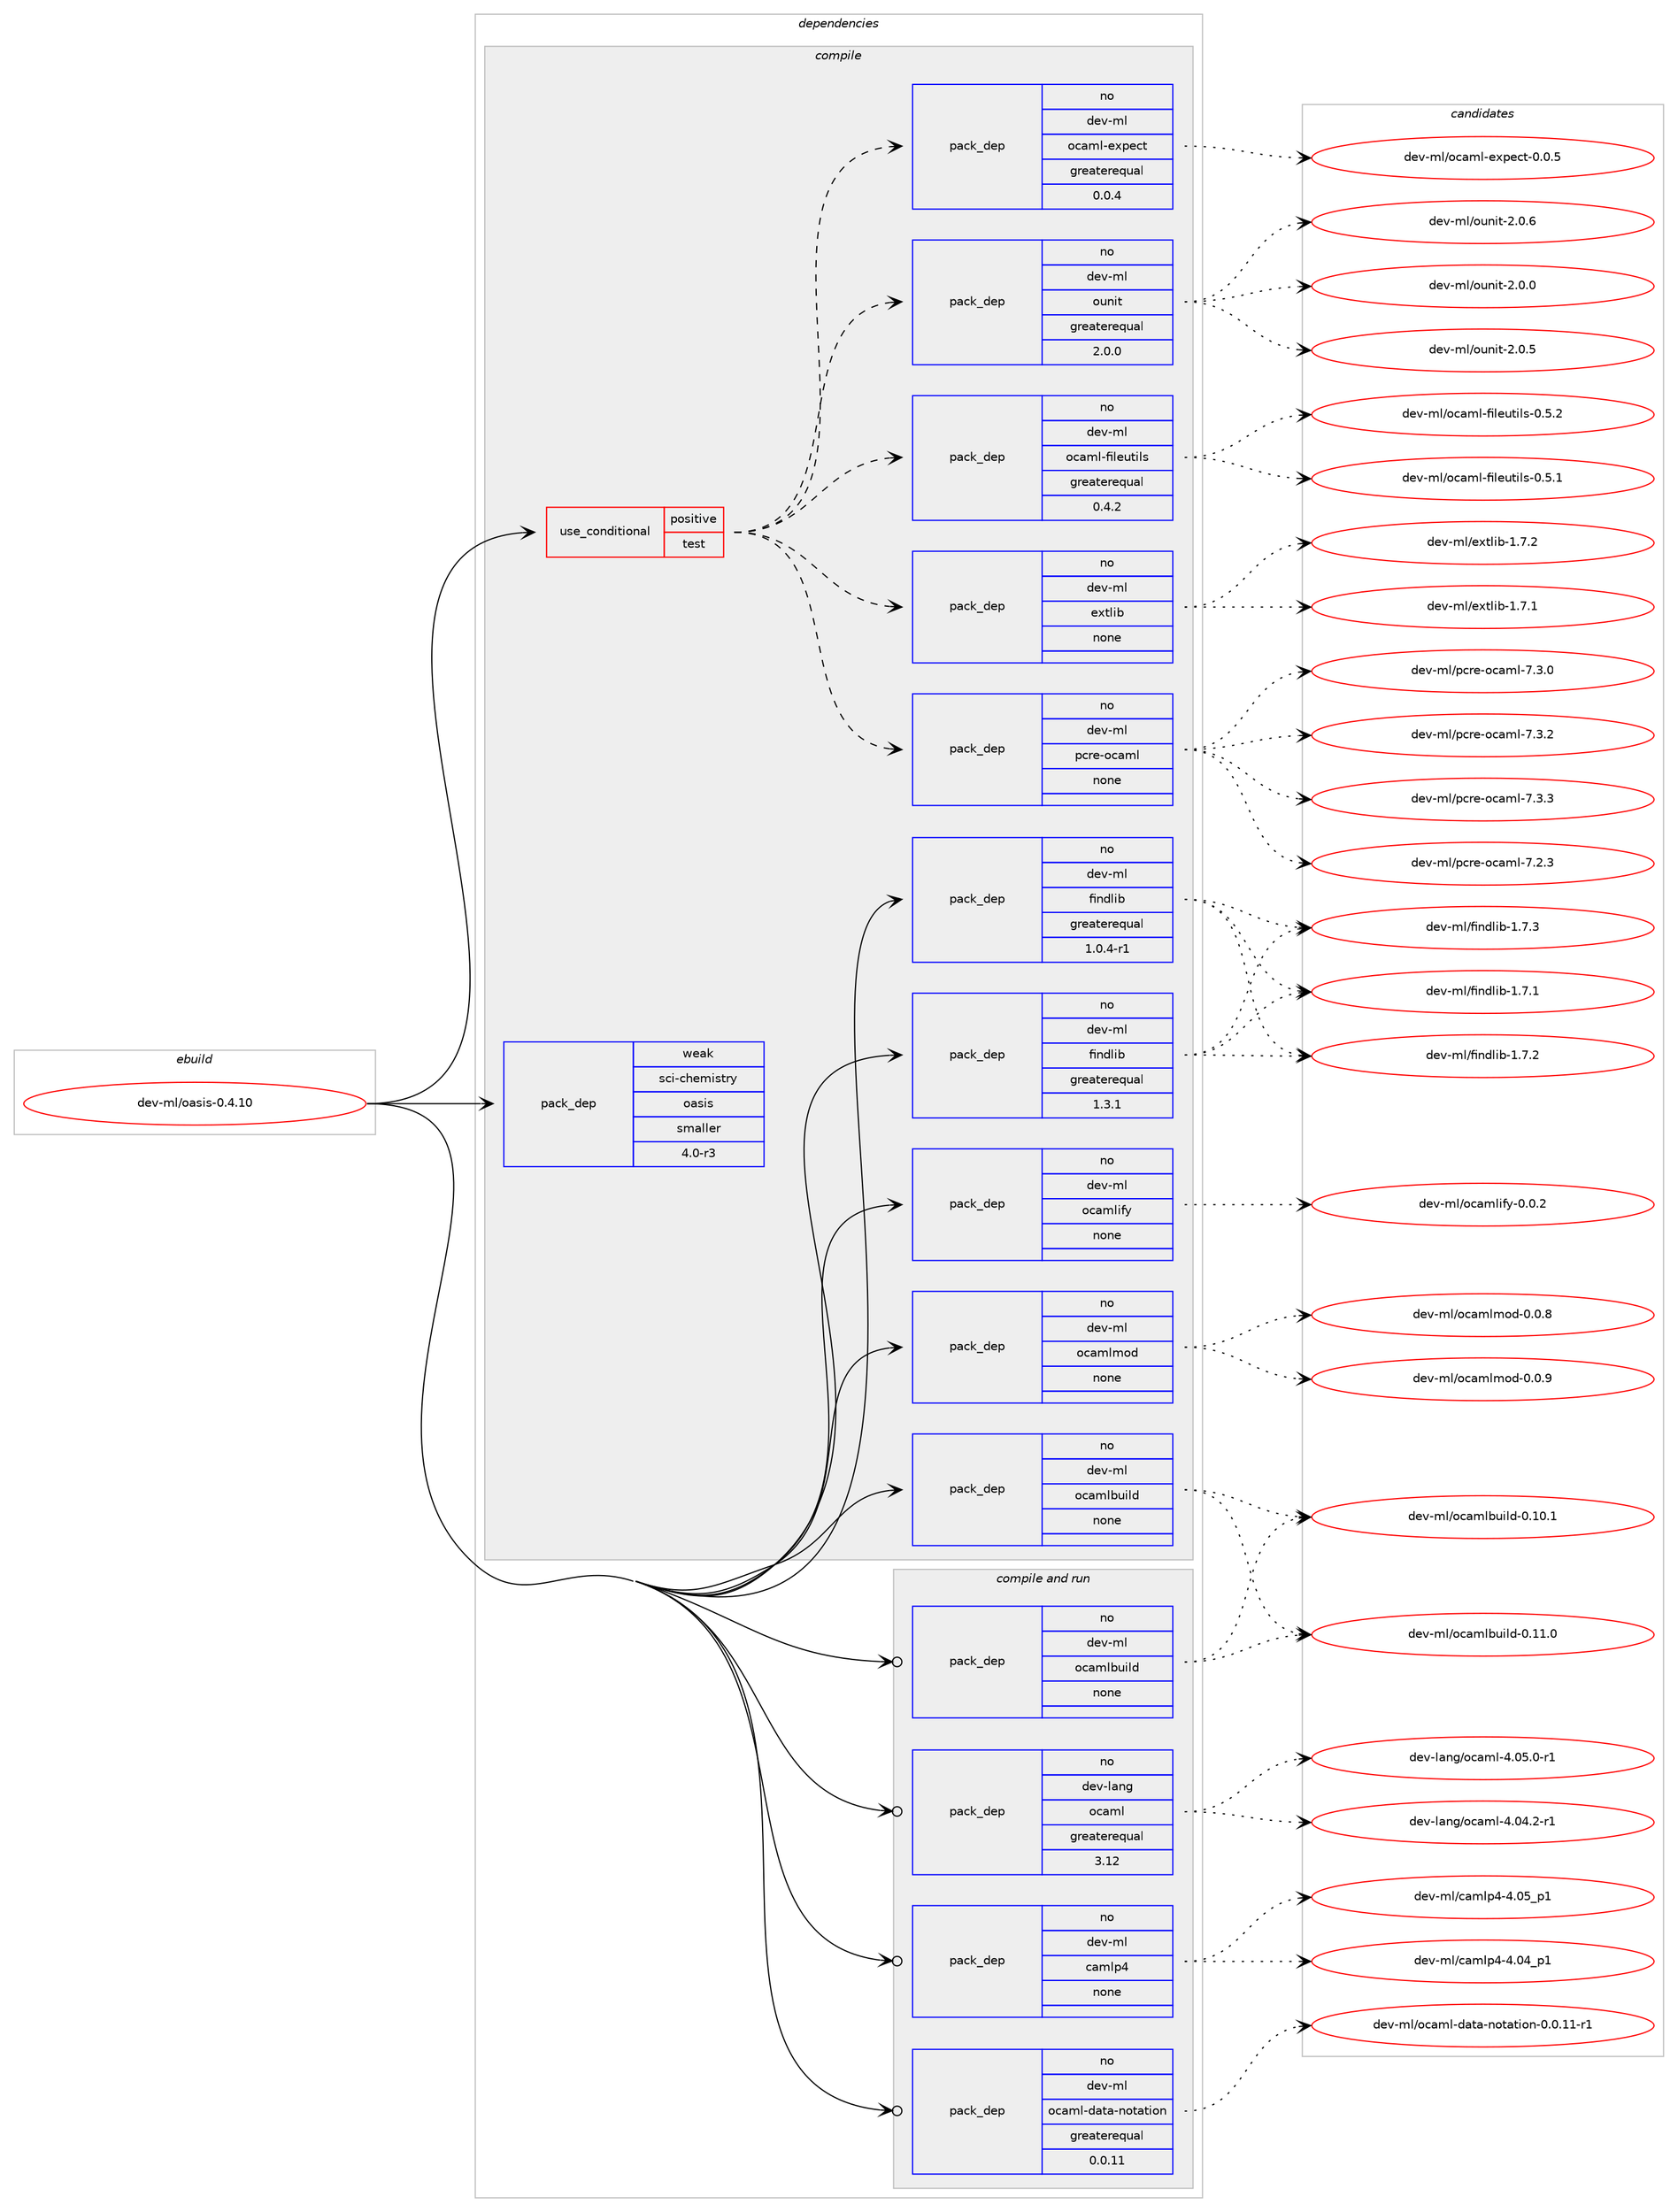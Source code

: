 digraph prolog {

# *************
# Graph options
# *************

newrank=true;
concentrate=true;
compound=true;
graph [rankdir=LR,fontname=Helvetica,fontsize=10,ranksep=1.5];#, ranksep=2.5, nodesep=0.2];
edge  [arrowhead=vee];
node  [fontname=Helvetica,fontsize=10];

# **********
# The ebuild
# **********

subgraph cluster_leftcol {
color=gray;
rank=same;
label=<<i>ebuild</i>>;
id [label="dev-ml/oasis-0.4.10", color=red, width=4, href="../dev-ml/oasis-0.4.10.svg"];
}

# ****************
# The dependencies
# ****************

subgraph cluster_midcol {
color=gray;
label=<<i>dependencies</i>>;
subgraph cluster_compile {
fillcolor="#eeeeee";
style=filled;
label=<<i>compile</i>>;
subgraph cond367542 {
dependency1375154 [label=<<TABLE BORDER="0" CELLBORDER="1" CELLSPACING="0" CELLPADDING="4"><TR><TD ROWSPAN="3" CELLPADDING="10">use_conditional</TD></TR><TR><TD>positive</TD></TR><TR><TD>test</TD></TR></TABLE>>, shape=none, color=red];
subgraph pack984576 {
dependency1375155 [label=<<TABLE BORDER="0" CELLBORDER="1" CELLSPACING="0" CELLPADDING="4" WIDTH="220"><TR><TD ROWSPAN="6" CELLPADDING="30">pack_dep</TD></TR><TR><TD WIDTH="110">no</TD></TR><TR><TD>dev-ml</TD></TR><TR><TD>ocaml-fileutils</TD></TR><TR><TD>greaterequal</TD></TR><TR><TD>0.4.2</TD></TR></TABLE>>, shape=none, color=blue];
}
dependency1375154:e -> dependency1375155:w [weight=20,style="dashed",arrowhead="vee"];
subgraph pack984577 {
dependency1375156 [label=<<TABLE BORDER="0" CELLBORDER="1" CELLSPACING="0" CELLPADDING="4" WIDTH="220"><TR><TD ROWSPAN="6" CELLPADDING="30">pack_dep</TD></TR><TR><TD WIDTH="110">no</TD></TR><TR><TD>dev-ml</TD></TR><TR><TD>ounit</TD></TR><TR><TD>greaterequal</TD></TR><TR><TD>2.0.0</TD></TR></TABLE>>, shape=none, color=blue];
}
dependency1375154:e -> dependency1375156:w [weight=20,style="dashed",arrowhead="vee"];
subgraph pack984578 {
dependency1375157 [label=<<TABLE BORDER="0" CELLBORDER="1" CELLSPACING="0" CELLPADDING="4" WIDTH="220"><TR><TD ROWSPAN="6" CELLPADDING="30">pack_dep</TD></TR><TR><TD WIDTH="110">no</TD></TR><TR><TD>dev-ml</TD></TR><TR><TD>ocaml-expect</TD></TR><TR><TD>greaterequal</TD></TR><TR><TD>0.0.4</TD></TR></TABLE>>, shape=none, color=blue];
}
dependency1375154:e -> dependency1375157:w [weight=20,style="dashed",arrowhead="vee"];
subgraph pack984579 {
dependency1375158 [label=<<TABLE BORDER="0" CELLBORDER="1" CELLSPACING="0" CELLPADDING="4" WIDTH="220"><TR><TD ROWSPAN="6" CELLPADDING="30">pack_dep</TD></TR><TR><TD WIDTH="110">no</TD></TR><TR><TD>dev-ml</TD></TR><TR><TD>pcre-ocaml</TD></TR><TR><TD>none</TD></TR><TR><TD></TD></TR></TABLE>>, shape=none, color=blue];
}
dependency1375154:e -> dependency1375158:w [weight=20,style="dashed",arrowhead="vee"];
subgraph pack984580 {
dependency1375159 [label=<<TABLE BORDER="0" CELLBORDER="1" CELLSPACING="0" CELLPADDING="4" WIDTH="220"><TR><TD ROWSPAN="6" CELLPADDING="30">pack_dep</TD></TR><TR><TD WIDTH="110">no</TD></TR><TR><TD>dev-ml</TD></TR><TR><TD>extlib</TD></TR><TR><TD>none</TD></TR><TR><TD></TD></TR></TABLE>>, shape=none, color=blue];
}
dependency1375154:e -> dependency1375159:w [weight=20,style="dashed",arrowhead="vee"];
}
id:e -> dependency1375154:w [weight=20,style="solid",arrowhead="vee"];
subgraph pack984581 {
dependency1375160 [label=<<TABLE BORDER="0" CELLBORDER="1" CELLSPACING="0" CELLPADDING="4" WIDTH="220"><TR><TD ROWSPAN="6" CELLPADDING="30">pack_dep</TD></TR><TR><TD WIDTH="110">no</TD></TR><TR><TD>dev-ml</TD></TR><TR><TD>findlib</TD></TR><TR><TD>greaterequal</TD></TR><TR><TD>1.0.4-r1</TD></TR></TABLE>>, shape=none, color=blue];
}
id:e -> dependency1375160:w [weight=20,style="solid",arrowhead="vee"];
subgraph pack984582 {
dependency1375161 [label=<<TABLE BORDER="0" CELLBORDER="1" CELLSPACING="0" CELLPADDING="4" WIDTH="220"><TR><TD ROWSPAN="6" CELLPADDING="30">pack_dep</TD></TR><TR><TD WIDTH="110">no</TD></TR><TR><TD>dev-ml</TD></TR><TR><TD>findlib</TD></TR><TR><TD>greaterequal</TD></TR><TR><TD>1.3.1</TD></TR></TABLE>>, shape=none, color=blue];
}
id:e -> dependency1375161:w [weight=20,style="solid",arrowhead="vee"];
subgraph pack984583 {
dependency1375162 [label=<<TABLE BORDER="0" CELLBORDER="1" CELLSPACING="0" CELLPADDING="4" WIDTH="220"><TR><TD ROWSPAN="6" CELLPADDING="30">pack_dep</TD></TR><TR><TD WIDTH="110">no</TD></TR><TR><TD>dev-ml</TD></TR><TR><TD>ocamlbuild</TD></TR><TR><TD>none</TD></TR><TR><TD></TD></TR></TABLE>>, shape=none, color=blue];
}
id:e -> dependency1375162:w [weight=20,style="solid",arrowhead="vee"];
subgraph pack984584 {
dependency1375163 [label=<<TABLE BORDER="0" CELLBORDER="1" CELLSPACING="0" CELLPADDING="4" WIDTH="220"><TR><TD ROWSPAN="6" CELLPADDING="30">pack_dep</TD></TR><TR><TD WIDTH="110">no</TD></TR><TR><TD>dev-ml</TD></TR><TR><TD>ocamlify</TD></TR><TR><TD>none</TD></TR><TR><TD></TD></TR></TABLE>>, shape=none, color=blue];
}
id:e -> dependency1375163:w [weight=20,style="solid",arrowhead="vee"];
subgraph pack984585 {
dependency1375164 [label=<<TABLE BORDER="0" CELLBORDER="1" CELLSPACING="0" CELLPADDING="4" WIDTH="220"><TR><TD ROWSPAN="6" CELLPADDING="30">pack_dep</TD></TR><TR><TD WIDTH="110">no</TD></TR><TR><TD>dev-ml</TD></TR><TR><TD>ocamlmod</TD></TR><TR><TD>none</TD></TR><TR><TD></TD></TR></TABLE>>, shape=none, color=blue];
}
id:e -> dependency1375164:w [weight=20,style="solid",arrowhead="vee"];
subgraph pack984586 {
dependency1375165 [label=<<TABLE BORDER="0" CELLBORDER="1" CELLSPACING="0" CELLPADDING="4" WIDTH="220"><TR><TD ROWSPAN="6" CELLPADDING="30">pack_dep</TD></TR><TR><TD WIDTH="110">weak</TD></TR><TR><TD>sci-chemistry</TD></TR><TR><TD>oasis</TD></TR><TR><TD>smaller</TD></TR><TR><TD>4.0-r3</TD></TR></TABLE>>, shape=none, color=blue];
}
id:e -> dependency1375165:w [weight=20,style="solid",arrowhead="vee"];
}
subgraph cluster_compileandrun {
fillcolor="#eeeeee";
style=filled;
label=<<i>compile and run</i>>;
subgraph pack984587 {
dependency1375166 [label=<<TABLE BORDER="0" CELLBORDER="1" CELLSPACING="0" CELLPADDING="4" WIDTH="220"><TR><TD ROWSPAN="6" CELLPADDING="30">pack_dep</TD></TR><TR><TD WIDTH="110">no</TD></TR><TR><TD>dev-lang</TD></TR><TR><TD>ocaml</TD></TR><TR><TD>greaterequal</TD></TR><TR><TD>3.12</TD></TR></TABLE>>, shape=none, color=blue];
}
id:e -> dependency1375166:w [weight=20,style="solid",arrowhead="odotvee"];
subgraph pack984588 {
dependency1375167 [label=<<TABLE BORDER="0" CELLBORDER="1" CELLSPACING="0" CELLPADDING="4" WIDTH="220"><TR><TD ROWSPAN="6" CELLPADDING="30">pack_dep</TD></TR><TR><TD WIDTH="110">no</TD></TR><TR><TD>dev-ml</TD></TR><TR><TD>camlp4</TD></TR><TR><TD>none</TD></TR><TR><TD></TD></TR></TABLE>>, shape=none, color=blue];
}
id:e -> dependency1375167:w [weight=20,style="solid",arrowhead="odotvee"];
subgraph pack984589 {
dependency1375168 [label=<<TABLE BORDER="0" CELLBORDER="1" CELLSPACING="0" CELLPADDING="4" WIDTH="220"><TR><TD ROWSPAN="6" CELLPADDING="30">pack_dep</TD></TR><TR><TD WIDTH="110">no</TD></TR><TR><TD>dev-ml</TD></TR><TR><TD>ocaml-data-notation</TD></TR><TR><TD>greaterequal</TD></TR><TR><TD>0.0.11</TD></TR></TABLE>>, shape=none, color=blue];
}
id:e -> dependency1375168:w [weight=20,style="solid",arrowhead="odotvee"];
subgraph pack984590 {
dependency1375169 [label=<<TABLE BORDER="0" CELLBORDER="1" CELLSPACING="0" CELLPADDING="4" WIDTH="220"><TR><TD ROWSPAN="6" CELLPADDING="30">pack_dep</TD></TR><TR><TD WIDTH="110">no</TD></TR><TR><TD>dev-ml</TD></TR><TR><TD>ocamlbuild</TD></TR><TR><TD>none</TD></TR><TR><TD></TD></TR></TABLE>>, shape=none, color=blue];
}
id:e -> dependency1375169:w [weight=20,style="solid",arrowhead="odotvee"];
}
subgraph cluster_run {
fillcolor="#eeeeee";
style=filled;
label=<<i>run</i>>;
}
}

# **************
# The candidates
# **************

subgraph cluster_choices {
rank=same;
color=gray;
label=<<i>candidates</i>>;

subgraph choice984576 {
color=black;
nodesep=1;
choice1001011184510910847111999710910845102105108101117116105108115454846534649 [label="dev-ml/ocaml-fileutils-0.5.1", color=red, width=4,href="../dev-ml/ocaml-fileutils-0.5.1.svg"];
choice1001011184510910847111999710910845102105108101117116105108115454846534650 [label="dev-ml/ocaml-fileutils-0.5.2", color=red, width=4,href="../dev-ml/ocaml-fileutils-0.5.2.svg"];
dependency1375155:e -> choice1001011184510910847111999710910845102105108101117116105108115454846534649:w [style=dotted,weight="100"];
dependency1375155:e -> choice1001011184510910847111999710910845102105108101117116105108115454846534650:w [style=dotted,weight="100"];
}
subgraph choice984577 {
color=black;
nodesep=1;
choice1001011184510910847111117110105116455046484648 [label="dev-ml/ounit-2.0.0", color=red, width=4,href="../dev-ml/ounit-2.0.0.svg"];
choice1001011184510910847111117110105116455046484653 [label="dev-ml/ounit-2.0.5", color=red, width=4,href="../dev-ml/ounit-2.0.5.svg"];
choice1001011184510910847111117110105116455046484654 [label="dev-ml/ounit-2.0.6", color=red, width=4,href="../dev-ml/ounit-2.0.6.svg"];
dependency1375156:e -> choice1001011184510910847111117110105116455046484648:w [style=dotted,weight="100"];
dependency1375156:e -> choice1001011184510910847111117110105116455046484653:w [style=dotted,weight="100"];
dependency1375156:e -> choice1001011184510910847111117110105116455046484654:w [style=dotted,weight="100"];
}
subgraph choice984578 {
color=black;
nodesep=1;
choice100101118451091084711199971091084510112011210199116454846484653 [label="dev-ml/ocaml-expect-0.0.5", color=red, width=4,href="../dev-ml/ocaml-expect-0.0.5.svg"];
dependency1375157:e -> choice100101118451091084711199971091084510112011210199116454846484653:w [style=dotted,weight="100"];
}
subgraph choice984579 {
color=black;
nodesep=1;
choice100101118451091084711299114101451119997109108455546504651 [label="dev-ml/pcre-ocaml-7.2.3", color=red, width=4,href="../dev-ml/pcre-ocaml-7.2.3.svg"];
choice100101118451091084711299114101451119997109108455546514648 [label="dev-ml/pcre-ocaml-7.3.0", color=red, width=4,href="../dev-ml/pcre-ocaml-7.3.0.svg"];
choice100101118451091084711299114101451119997109108455546514650 [label="dev-ml/pcre-ocaml-7.3.2", color=red, width=4,href="../dev-ml/pcre-ocaml-7.3.2.svg"];
choice100101118451091084711299114101451119997109108455546514651 [label="dev-ml/pcre-ocaml-7.3.3", color=red, width=4,href="../dev-ml/pcre-ocaml-7.3.3.svg"];
dependency1375158:e -> choice100101118451091084711299114101451119997109108455546504651:w [style=dotted,weight="100"];
dependency1375158:e -> choice100101118451091084711299114101451119997109108455546514648:w [style=dotted,weight="100"];
dependency1375158:e -> choice100101118451091084711299114101451119997109108455546514650:w [style=dotted,weight="100"];
dependency1375158:e -> choice100101118451091084711299114101451119997109108455546514651:w [style=dotted,weight="100"];
}
subgraph choice984580 {
color=black;
nodesep=1;
choice100101118451091084710112011610810598454946554649 [label="dev-ml/extlib-1.7.1", color=red, width=4,href="../dev-ml/extlib-1.7.1.svg"];
choice100101118451091084710112011610810598454946554650 [label="dev-ml/extlib-1.7.2", color=red, width=4,href="../dev-ml/extlib-1.7.2.svg"];
dependency1375159:e -> choice100101118451091084710112011610810598454946554649:w [style=dotted,weight="100"];
dependency1375159:e -> choice100101118451091084710112011610810598454946554650:w [style=dotted,weight="100"];
}
subgraph choice984581 {
color=black;
nodesep=1;
choice100101118451091084710210511010010810598454946554649 [label="dev-ml/findlib-1.7.1", color=red, width=4,href="../dev-ml/findlib-1.7.1.svg"];
choice100101118451091084710210511010010810598454946554650 [label="dev-ml/findlib-1.7.2", color=red, width=4,href="../dev-ml/findlib-1.7.2.svg"];
choice100101118451091084710210511010010810598454946554651 [label="dev-ml/findlib-1.7.3", color=red, width=4,href="../dev-ml/findlib-1.7.3.svg"];
dependency1375160:e -> choice100101118451091084710210511010010810598454946554649:w [style=dotted,weight="100"];
dependency1375160:e -> choice100101118451091084710210511010010810598454946554650:w [style=dotted,weight="100"];
dependency1375160:e -> choice100101118451091084710210511010010810598454946554651:w [style=dotted,weight="100"];
}
subgraph choice984582 {
color=black;
nodesep=1;
choice100101118451091084710210511010010810598454946554649 [label="dev-ml/findlib-1.7.1", color=red, width=4,href="../dev-ml/findlib-1.7.1.svg"];
choice100101118451091084710210511010010810598454946554650 [label="dev-ml/findlib-1.7.2", color=red, width=4,href="../dev-ml/findlib-1.7.2.svg"];
choice100101118451091084710210511010010810598454946554651 [label="dev-ml/findlib-1.7.3", color=red, width=4,href="../dev-ml/findlib-1.7.3.svg"];
dependency1375161:e -> choice100101118451091084710210511010010810598454946554649:w [style=dotted,weight="100"];
dependency1375161:e -> choice100101118451091084710210511010010810598454946554650:w [style=dotted,weight="100"];
dependency1375161:e -> choice100101118451091084710210511010010810598454946554651:w [style=dotted,weight="100"];
}
subgraph choice984583 {
color=black;
nodesep=1;
choice100101118451091084711199971091089811710510810045484649484649 [label="dev-ml/ocamlbuild-0.10.1", color=red, width=4,href="../dev-ml/ocamlbuild-0.10.1.svg"];
choice100101118451091084711199971091089811710510810045484649494648 [label="dev-ml/ocamlbuild-0.11.0", color=red, width=4,href="../dev-ml/ocamlbuild-0.11.0.svg"];
dependency1375162:e -> choice100101118451091084711199971091089811710510810045484649484649:w [style=dotted,weight="100"];
dependency1375162:e -> choice100101118451091084711199971091089811710510810045484649494648:w [style=dotted,weight="100"];
}
subgraph choice984584 {
color=black;
nodesep=1;
choice10010111845109108471119997109108105102121454846484650 [label="dev-ml/ocamlify-0.0.2", color=red, width=4,href="../dev-ml/ocamlify-0.0.2.svg"];
dependency1375163:e -> choice10010111845109108471119997109108105102121454846484650:w [style=dotted,weight="100"];
}
subgraph choice984585 {
color=black;
nodesep=1;
choice10010111845109108471119997109108109111100454846484656 [label="dev-ml/ocamlmod-0.0.8", color=red, width=4,href="../dev-ml/ocamlmod-0.0.8.svg"];
choice10010111845109108471119997109108109111100454846484657 [label="dev-ml/ocamlmod-0.0.9", color=red, width=4,href="../dev-ml/ocamlmod-0.0.9.svg"];
dependency1375164:e -> choice10010111845109108471119997109108109111100454846484656:w [style=dotted,weight="100"];
dependency1375164:e -> choice10010111845109108471119997109108109111100454846484657:w [style=dotted,weight="100"];
}
subgraph choice984586 {
color=black;
nodesep=1;
}
subgraph choice984587 {
color=black;
nodesep=1;
choice1001011184510897110103471119997109108455246485246504511449 [label="dev-lang/ocaml-4.04.2-r1", color=red, width=4,href="../dev-lang/ocaml-4.04.2-r1.svg"];
choice1001011184510897110103471119997109108455246485346484511449 [label="dev-lang/ocaml-4.05.0-r1", color=red, width=4,href="../dev-lang/ocaml-4.05.0-r1.svg"];
dependency1375166:e -> choice1001011184510897110103471119997109108455246485246504511449:w [style=dotted,weight="100"];
dependency1375166:e -> choice1001011184510897110103471119997109108455246485346484511449:w [style=dotted,weight="100"];
}
subgraph choice984588 {
color=black;
nodesep=1;
choice100101118451091084799971091081125245524648529511249 [label="dev-ml/camlp4-4.04_p1", color=red, width=4,href="../dev-ml/camlp4-4.04_p1.svg"];
choice100101118451091084799971091081125245524648539511249 [label="dev-ml/camlp4-4.05_p1", color=red, width=4,href="../dev-ml/camlp4-4.05_p1.svg"];
dependency1375167:e -> choice100101118451091084799971091081125245524648529511249:w [style=dotted,weight="100"];
dependency1375167:e -> choice100101118451091084799971091081125245524648539511249:w [style=dotted,weight="100"];
}
subgraph choice984589 {
color=black;
nodesep=1;
choice100101118451091084711199971091084510097116974511011111697116105111110454846484649494511449 [label="dev-ml/ocaml-data-notation-0.0.11-r1", color=red, width=4,href="../dev-ml/ocaml-data-notation-0.0.11-r1.svg"];
dependency1375168:e -> choice100101118451091084711199971091084510097116974511011111697116105111110454846484649494511449:w [style=dotted,weight="100"];
}
subgraph choice984590 {
color=black;
nodesep=1;
choice100101118451091084711199971091089811710510810045484649484649 [label="dev-ml/ocamlbuild-0.10.1", color=red, width=4,href="../dev-ml/ocamlbuild-0.10.1.svg"];
choice100101118451091084711199971091089811710510810045484649494648 [label="dev-ml/ocamlbuild-0.11.0", color=red, width=4,href="../dev-ml/ocamlbuild-0.11.0.svg"];
dependency1375169:e -> choice100101118451091084711199971091089811710510810045484649484649:w [style=dotted,weight="100"];
dependency1375169:e -> choice100101118451091084711199971091089811710510810045484649494648:w [style=dotted,weight="100"];
}
}

}
